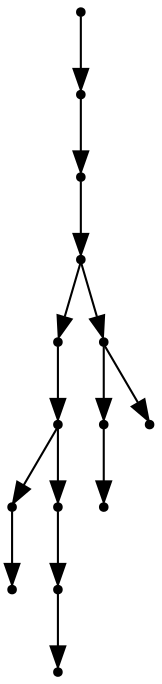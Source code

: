 digraph {
  14 [shape=point];
  13 [shape=point];
  12 [shape=point];
  11 [shape=point];
  6 [shape=point];
  5 [shape=point];
  1 [shape=point];
  0 [shape=point];
  4 [shape=point];
  3 [shape=point];
  2 [shape=point];
  10 [shape=point];
  8 [shape=point];
  7 [shape=point];
  9 [shape=point];
14 -> 13;
13 -> 12;
12 -> 11;
11 -> 6;
6 -> 5;
5 -> 1;
1 -> 0;
5 -> 4;
4 -> 3;
3 -> 2;
11 -> 10;
10 -> 8;
8 -> 7;
10 -> 9;
}
